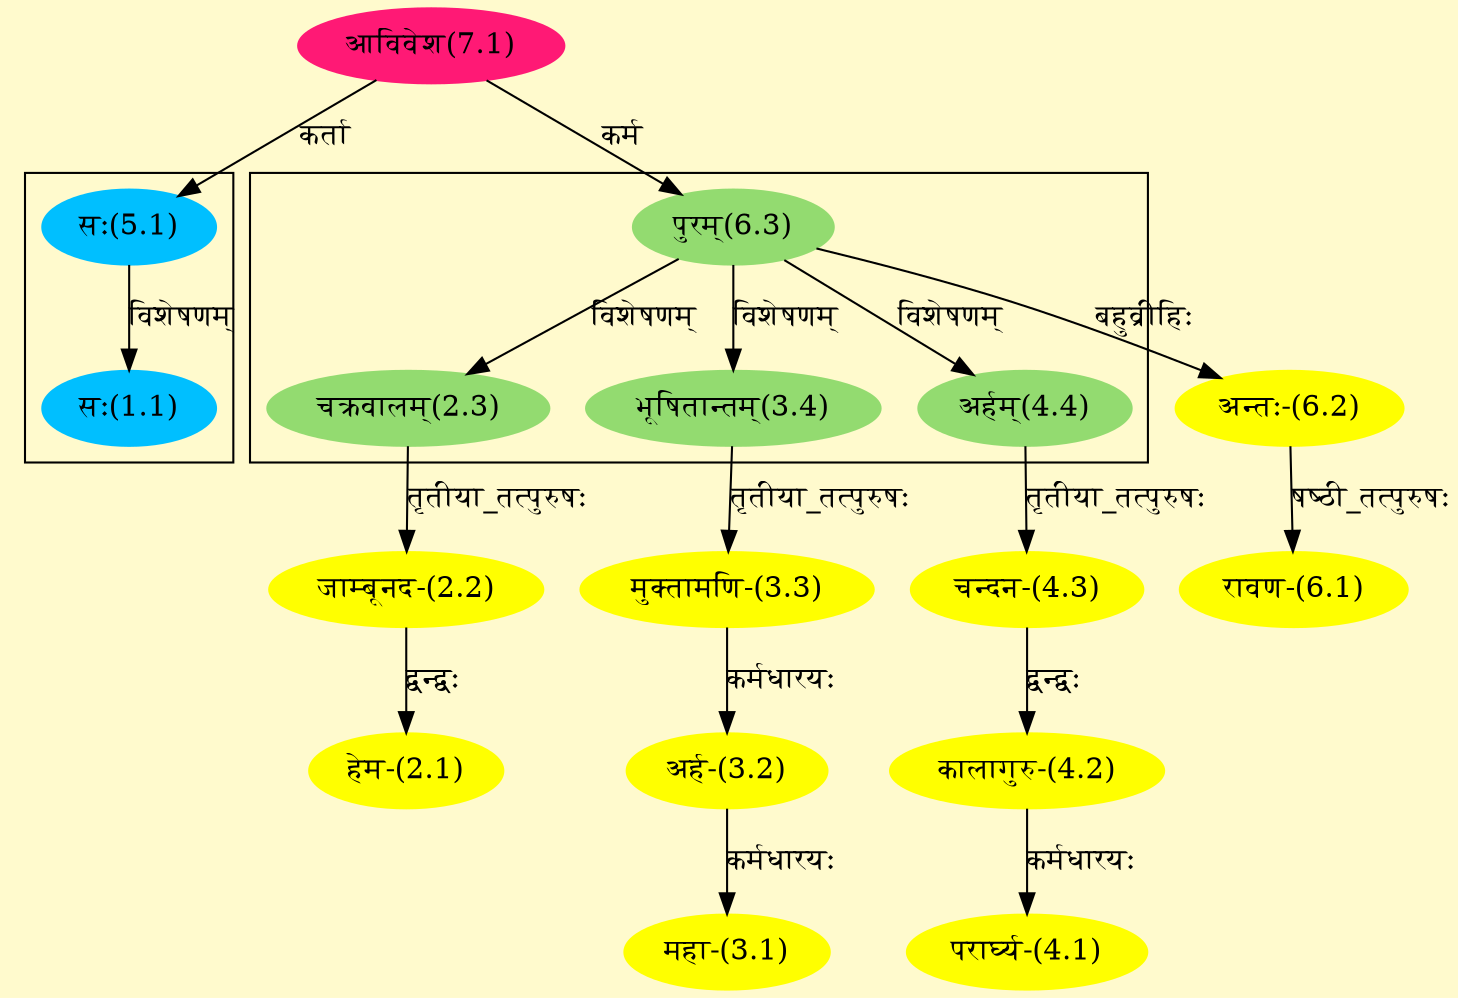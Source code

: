 digraph G{
rankdir=BT;
 compound=true;
 bgcolor="lemonchiffon1";

subgraph cluster_1{
Node1_1 [style=filled, color="#00BFFF" label = "सः(1.1)"]
Node5_1 [style=filled, color="#00BFFF" label = "सः(5.1)"]

}

subgraph cluster_2{
Node2_3 [style=filled, color="#93DB70" label = "चक्रवालम्(2.3)"]
Node6_3 [style=filled, color="#93DB70" label = "पुरम्(6.3)"]
Node3_4 [style=filled, color="#93DB70" label = "भूषितान्तम्(3.4)"]
Node4_4 [style=filled, color="#93DB70" label = "अर्हम्(4.4)"]

}
Node2_1 [style=filled, color="#FFFF00" label = "हेम-(2.1)"]
Node2_2 [style=filled, color="#FFFF00" label = "जाम्बूनद-(2.2)"]
Node2_3 [style=filled, color="#93DB70" label = "चक्रवालम्(2.3)"]
Node3_1 [style=filled, color="#FFFF00" label = "महा-(3.1)"]
Node3_2 [style=filled, color="#FFFF00" label = "अर्ह-(3.2)"]
Node3_3 [style=filled, color="#FFFF00" label = "मुक्तामणि-(3.3)"]
Node3_4 [style=filled, color="#93DB70" label = "भूषितान्तम्(3.4)"]
Node4_1 [style=filled, color="#FFFF00" label = "परार्घ्य-(4.1)"]
Node4_2 [style=filled, color="#FFFF00" label = "कालागुरु-(4.2)"]
Node4_3 [style=filled, color="#FFFF00" label = "चन्दन-(4.3)"]
Node4_4 [style=filled, color="#93DB70" label = "अर्हम्(4.4)"]
Node5_1 [style=filled, color="#00BFFF" label = "सः(5.1)"]
Node7_1 [style=filled, color="#FF1975" label = "आविवेश(7.1)"]
Node6_1 [style=filled, color="#FFFF00" label = "रावण-(6.1)"]
Node6_2 [style=filled, color="#FFFF00" label = "अन्तः-(6.2)"]
Node6_3 [style=filled, color="#93DB70" label = "पुरम्(6.3)"]
/* Start of Relations section */

Node1_1 -> Node5_1 [  label="विशेषणम्"  dir="back" ]
Node2_1 -> Node2_2 [  label="द्वन्द्वः"  dir="back" ]
Node2_2 -> Node2_3 [  label="तृतीया_तत्पुरुषः"  dir="back" ]
Node2_3 -> Node6_3 [  label="विशेषणम्"  dir="back" ]
Node3_1 -> Node3_2 [  label="कर्मधारयः"  dir="back" ]
Node3_2 -> Node3_3 [  label="कर्मधारयः"  dir="back" ]
Node3_3 -> Node3_4 [  label="तृतीया_तत्पुरुषः"  dir="back" ]
Node3_4 -> Node6_3 [  label="विशेषणम्"  dir="back" ]
Node4_1 -> Node4_2 [  label="कर्मधारयः"  dir="back" ]
Node4_2 -> Node4_3 [  label="द्वन्द्वः"  dir="back" ]
Node4_3 -> Node4_4 [  label="तृतीया_तत्पुरुषः"  dir="back" ]
Node4_4 -> Node6_3 [  label="विशेषणम्"  dir="back" ]
Node5_1 -> Node7_1 [  label="कर्ता"  dir="back" ]
Node6_1 -> Node6_2 [  label="षष्ठी_तत्पुरुषः"  dir="back" ]
Node6_2 -> Node6_3 [  label="बहुव्रीहिः"  dir="back" ]
Node6_3 -> Node7_1 [  label="कर्म"  dir="back" ]
}

